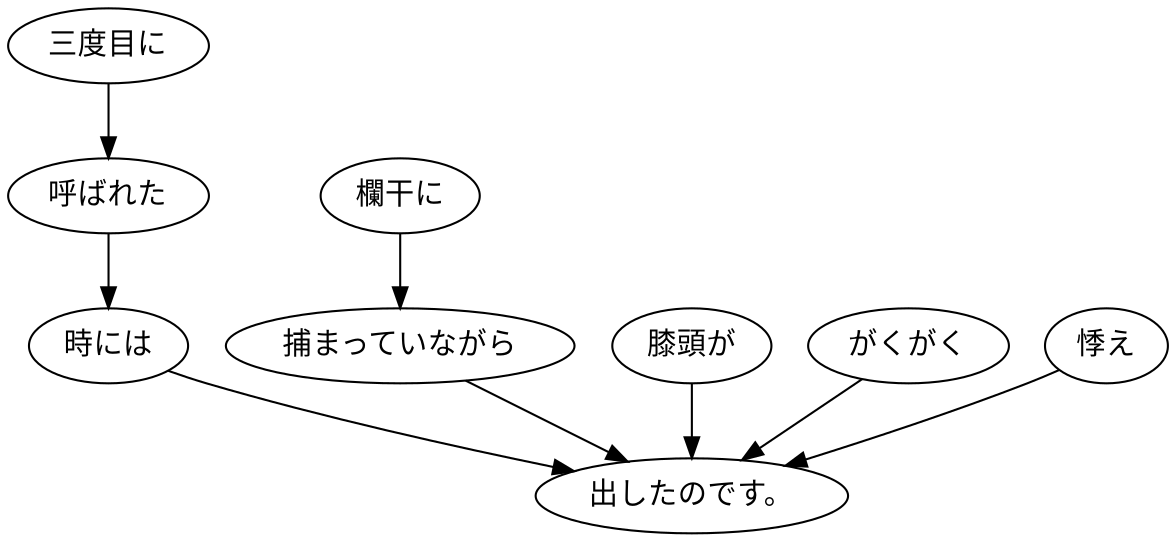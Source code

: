 digraph graph1128 {
	node0 [label="三度目に"];
	node1 [label="呼ばれた"];
	node2 [label="時には"];
	node3 [label="欄干に"];
	node4 [label="捕まっていながら"];
	node5 [label="膝頭が"];
	node6 [label="がくがく"];
	node7 [label="悸え"];
	node8 [label="出したのです。"];
	node0 -> node1;
	node1 -> node2;
	node2 -> node8;
	node3 -> node4;
	node4 -> node8;
	node5 -> node8;
	node6 -> node8;
	node7 -> node8;
}
